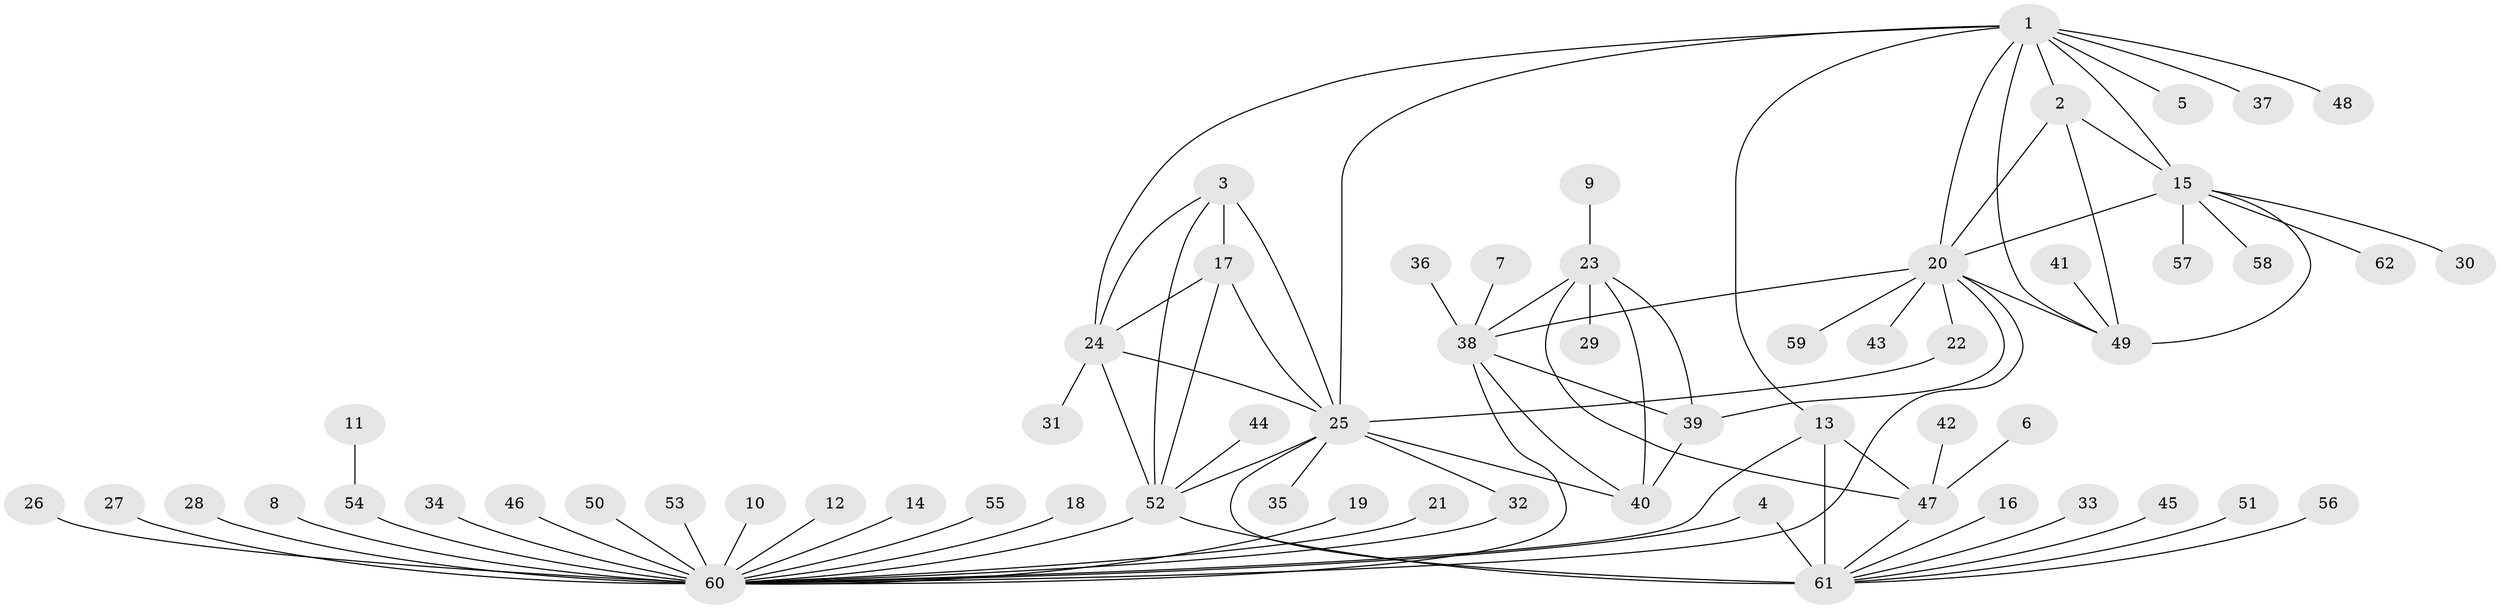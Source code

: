 // original degree distribution, {9: 0.04032258064516129, 10: 0.04032258064516129, 7: 0.06451612903225806, 8: 0.03225806451612903, 15: 0.008064516129032258, 11: 0.03225806451612903, 6: 0.024193548387096774, 2: 0.08870967741935484, 1: 0.6370967741935484, 3: 0.024193548387096774, 4: 0.008064516129032258}
// Generated by graph-tools (version 1.1) at 2025/50/03/09/25 03:50:28]
// undirected, 62 vertices, 89 edges
graph export_dot {
graph [start="1"]
  node [color=gray90,style=filled];
  1;
  2;
  3;
  4;
  5;
  6;
  7;
  8;
  9;
  10;
  11;
  12;
  13;
  14;
  15;
  16;
  17;
  18;
  19;
  20;
  21;
  22;
  23;
  24;
  25;
  26;
  27;
  28;
  29;
  30;
  31;
  32;
  33;
  34;
  35;
  36;
  37;
  38;
  39;
  40;
  41;
  42;
  43;
  44;
  45;
  46;
  47;
  48;
  49;
  50;
  51;
  52;
  53;
  54;
  55;
  56;
  57;
  58;
  59;
  60;
  61;
  62;
  1 -- 2 [weight=2.0];
  1 -- 5 [weight=1.0];
  1 -- 13 [weight=1.0];
  1 -- 15 [weight=2.0];
  1 -- 20 [weight=2.0];
  1 -- 24 [weight=1.0];
  1 -- 25 [weight=1.0];
  1 -- 37 [weight=1.0];
  1 -- 48 [weight=1.0];
  1 -- 49 [weight=2.0];
  2 -- 15 [weight=1.0];
  2 -- 20 [weight=2.0];
  2 -- 49 [weight=1.0];
  3 -- 17 [weight=1.0];
  3 -- 24 [weight=1.0];
  3 -- 25 [weight=2.0];
  3 -- 52 [weight=1.0];
  4 -- 60 [weight=1.0];
  4 -- 61 [weight=1.0];
  6 -- 47 [weight=1.0];
  7 -- 38 [weight=1.0];
  8 -- 60 [weight=1.0];
  9 -- 23 [weight=1.0];
  10 -- 60 [weight=1.0];
  11 -- 54 [weight=1.0];
  12 -- 60 [weight=1.0];
  13 -- 47 [weight=2.0];
  13 -- 60 [weight=1.0];
  13 -- 61 [weight=6.0];
  14 -- 60 [weight=1.0];
  15 -- 20 [weight=1.0];
  15 -- 30 [weight=1.0];
  15 -- 49 [weight=1.0];
  15 -- 57 [weight=1.0];
  15 -- 58 [weight=1.0];
  15 -- 62 [weight=1.0];
  16 -- 61 [weight=1.0];
  17 -- 24 [weight=1.0];
  17 -- 25 [weight=2.0];
  17 -- 52 [weight=1.0];
  18 -- 60 [weight=1.0];
  19 -- 60 [weight=1.0];
  20 -- 22 [weight=1.0];
  20 -- 38 [weight=1.0];
  20 -- 39 [weight=1.0];
  20 -- 43 [weight=1.0];
  20 -- 49 [weight=1.0];
  20 -- 59 [weight=1.0];
  20 -- 60 [weight=1.0];
  21 -- 60 [weight=1.0];
  22 -- 25 [weight=1.0];
  23 -- 29 [weight=1.0];
  23 -- 38 [weight=2.0];
  23 -- 39 [weight=2.0];
  23 -- 40 [weight=1.0];
  23 -- 47 [weight=1.0];
  24 -- 25 [weight=2.0];
  24 -- 31 [weight=1.0];
  24 -- 52 [weight=1.0];
  25 -- 32 [weight=1.0];
  25 -- 35 [weight=1.0];
  25 -- 40 [weight=1.0];
  25 -- 52 [weight=2.0];
  25 -- 61 [weight=1.0];
  26 -- 60 [weight=1.0];
  27 -- 60 [weight=1.0];
  28 -- 60 [weight=1.0];
  32 -- 60 [weight=1.0];
  33 -- 61 [weight=1.0];
  34 -- 60 [weight=1.0];
  36 -- 38 [weight=1.0];
  38 -- 39 [weight=4.0];
  38 -- 40 [weight=2.0];
  38 -- 60 [weight=1.0];
  39 -- 40 [weight=2.0];
  41 -- 49 [weight=1.0];
  42 -- 47 [weight=1.0];
  44 -- 52 [weight=1.0];
  45 -- 61 [weight=1.0];
  46 -- 60 [weight=1.0];
  47 -- 61 [weight=3.0];
  50 -- 60 [weight=1.0];
  51 -- 61 [weight=1.0];
  52 -- 60 [weight=1.0];
  52 -- 61 [weight=1.0];
  53 -- 60 [weight=1.0];
  54 -- 60 [weight=5.0];
  55 -- 60 [weight=1.0];
  56 -- 61 [weight=1.0];
}
